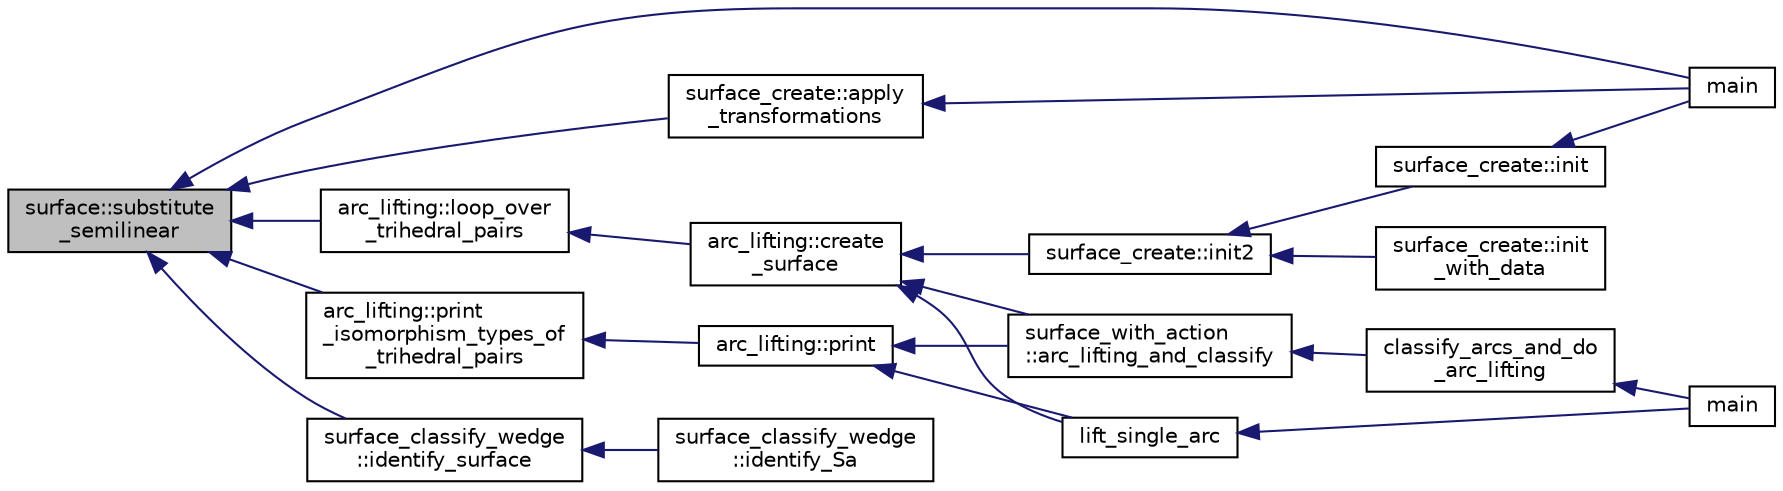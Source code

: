digraph "surface::substitute_semilinear"
{
  edge [fontname="Helvetica",fontsize="10",labelfontname="Helvetica",labelfontsize="10"];
  node [fontname="Helvetica",fontsize="10",shape=record];
  rankdir="LR";
  Node5293 [label="surface::substitute\l_semilinear",height=0.2,width=0.4,color="black", fillcolor="grey75", style="filled", fontcolor="black"];
  Node5293 -> Node5294 [dir="back",color="midnightblue",fontsize="10",style="solid",fontname="Helvetica"];
  Node5294 [label="main",height=0.2,width=0.4,color="black", fillcolor="white", style="filled",URL="$d2/dfa/create__surface__main_8_c.html#a217dbf8b442f20279ea00b898af96f52"];
  Node5293 -> Node5295 [dir="back",color="midnightblue",fontsize="10",style="solid",fontname="Helvetica"];
  Node5295 [label="arc_lifting::loop_over\l_trihedral_pairs",height=0.2,width=0.4,color="black", fillcolor="white", style="filled",URL="$dc/db7/classarc__lifting.html#a30126f5ed4126d604c191aa4d1f7505a"];
  Node5295 -> Node5296 [dir="back",color="midnightblue",fontsize="10",style="solid",fontname="Helvetica"];
  Node5296 [label="arc_lifting::create\l_surface",height=0.2,width=0.4,color="black", fillcolor="white", style="filled",URL="$dc/db7/classarc__lifting.html#a2b1fd46281de9ff3fef00fc122d39b2b"];
  Node5296 -> Node5297 [dir="back",color="midnightblue",fontsize="10",style="solid",fontname="Helvetica"];
  Node5297 [label="lift_single_arc",height=0.2,width=0.4,color="black", fillcolor="white", style="filled",URL="$d6/dc3/arc__lifting__main_8_c.html#a0bdc148f70112959722a40cf9758d54b"];
  Node5297 -> Node5298 [dir="back",color="midnightblue",fontsize="10",style="solid",fontname="Helvetica"];
  Node5298 [label="main",height=0.2,width=0.4,color="black", fillcolor="white", style="filled",URL="$d6/dc3/arc__lifting__main_8_c.html#a217dbf8b442f20279ea00b898af96f52"];
  Node5296 -> Node5299 [dir="back",color="midnightblue",fontsize="10",style="solid",fontname="Helvetica"];
  Node5299 [label="surface_create::init2",height=0.2,width=0.4,color="black", fillcolor="white", style="filled",URL="$de/da4/classsurface__create.html#a0d600640f7dd62d5a6c36443effdab59"];
  Node5299 -> Node5300 [dir="back",color="midnightblue",fontsize="10",style="solid",fontname="Helvetica"];
  Node5300 [label="surface_create::init\l_with_data",height=0.2,width=0.4,color="black", fillcolor="white", style="filled",URL="$de/da4/classsurface__create.html#a9226f687139676532adb1aa971fbade2"];
  Node5299 -> Node5301 [dir="back",color="midnightblue",fontsize="10",style="solid",fontname="Helvetica"];
  Node5301 [label="surface_create::init",height=0.2,width=0.4,color="black", fillcolor="white", style="filled",URL="$de/da4/classsurface__create.html#ab0db5c12825f778e3caf8aa4da02eb06"];
  Node5301 -> Node5294 [dir="back",color="midnightblue",fontsize="10",style="solid",fontname="Helvetica"];
  Node5296 -> Node5302 [dir="back",color="midnightblue",fontsize="10",style="solid",fontname="Helvetica"];
  Node5302 [label="surface_with_action\l::arc_lifting_and_classify",height=0.2,width=0.4,color="black", fillcolor="white", style="filled",URL="$d8/df9/classsurface__with__action.html#a62a3948f830c59e09ef94937650a07a4"];
  Node5302 -> Node5303 [dir="back",color="midnightblue",fontsize="10",style="solid",fontname="Helvetica"];
  Node5303 [label="classify_arcs_and_do\l_arc_lifting",height=0.2,width=0.4,color="black", fillcolor="white", style="filled",URL="$d6/dc3/arc__lifting__main_8_c.html#afdd7be16f16b8c71e9a72fe5f6a0b59c"];
  Node5303 -> Node5298 [dir="back",color="midnightblue",fontsize="10",style="solid",fontname="Helvetica"];
  Node5293 -> Node5304 [dir="back",color="midnightblue",fontsize="10",style="solid",fontname="Helvetica"];
  Node5304 [label="arc_lifting::print\l_isomorphism_types_of\l_trihedral_pairs",height=0.2,width=0.4,color="black", fillcolor="white", style="filled",URL="$dc/db7/classarc__lifting.html#ac2ea90f2acf97c870a7f46f7b125b8b7"];
  Node5304 -> Node5305 [dir="back",color="midnightblue",fontsize="10",style="solid",fontname="Helvetica"];
  Node5305 [label="arc_lifting::print",height=0.2,width=0.4,color="black", fillcolor="white", style="filled",URL="$dc/db7/classarc__lifting.html#ae1609cb80720bc005f0fc3ea65150185"];
  Node5305 -> Node5297 [dir="back",color="midnightblue",fontsize="10",style="solid",fontname="Helvetica"];
  Node5305 -> Node5302 [dir="back",color="midnightblue",fontsize="10",style="solid",fontname="Helvetica"];
  Node5293 -> Node5306 [dir="back",color="midnightblue",fontsize="10",style="solid",fontname="Helvetica"];
  Node5306 [label="surface_classify_wedge\l::identify_surface",height=0.2,width=0.4,color="black", fillcolor="white", style="filled",URL="$d7/d5c/classsurface__classify__wedge.html#a0ee820a0324434792bd5362b4606de80"];
  Node5306 -> Node5307 [dir="back",color="midnightblue",fontsize="10",style="solid",fontname="Helvetica"];
  Node5307 [label="surface_classify_wedge\l::identify_Sa",height=0.2,width=0.4,color="black", fillcolor="white", style="filled",URL="$d7/d5c/classsurface__classify__wedge.html#a8fdc22ea1850bd4da28ace84adb055a6"];
  Node5293 -> Node5308 [dir="back",color="midnightblue",fontsize="10",style="solid",fontname="Helvetica"];
  Node5308 [label="surface_create::apply\l_transformations",height=0.2,width=0.4,color="black", fillcolor="white", style="filled",URL="$de/da4/classsurface__create.html#a880646331f352cb7112dbd4c56e5ac57"];
  Node5308 -> Node5294 [dir="back",color="midnightblue",fontsize="10",style="solid",fontname="Helvetica"];
}
